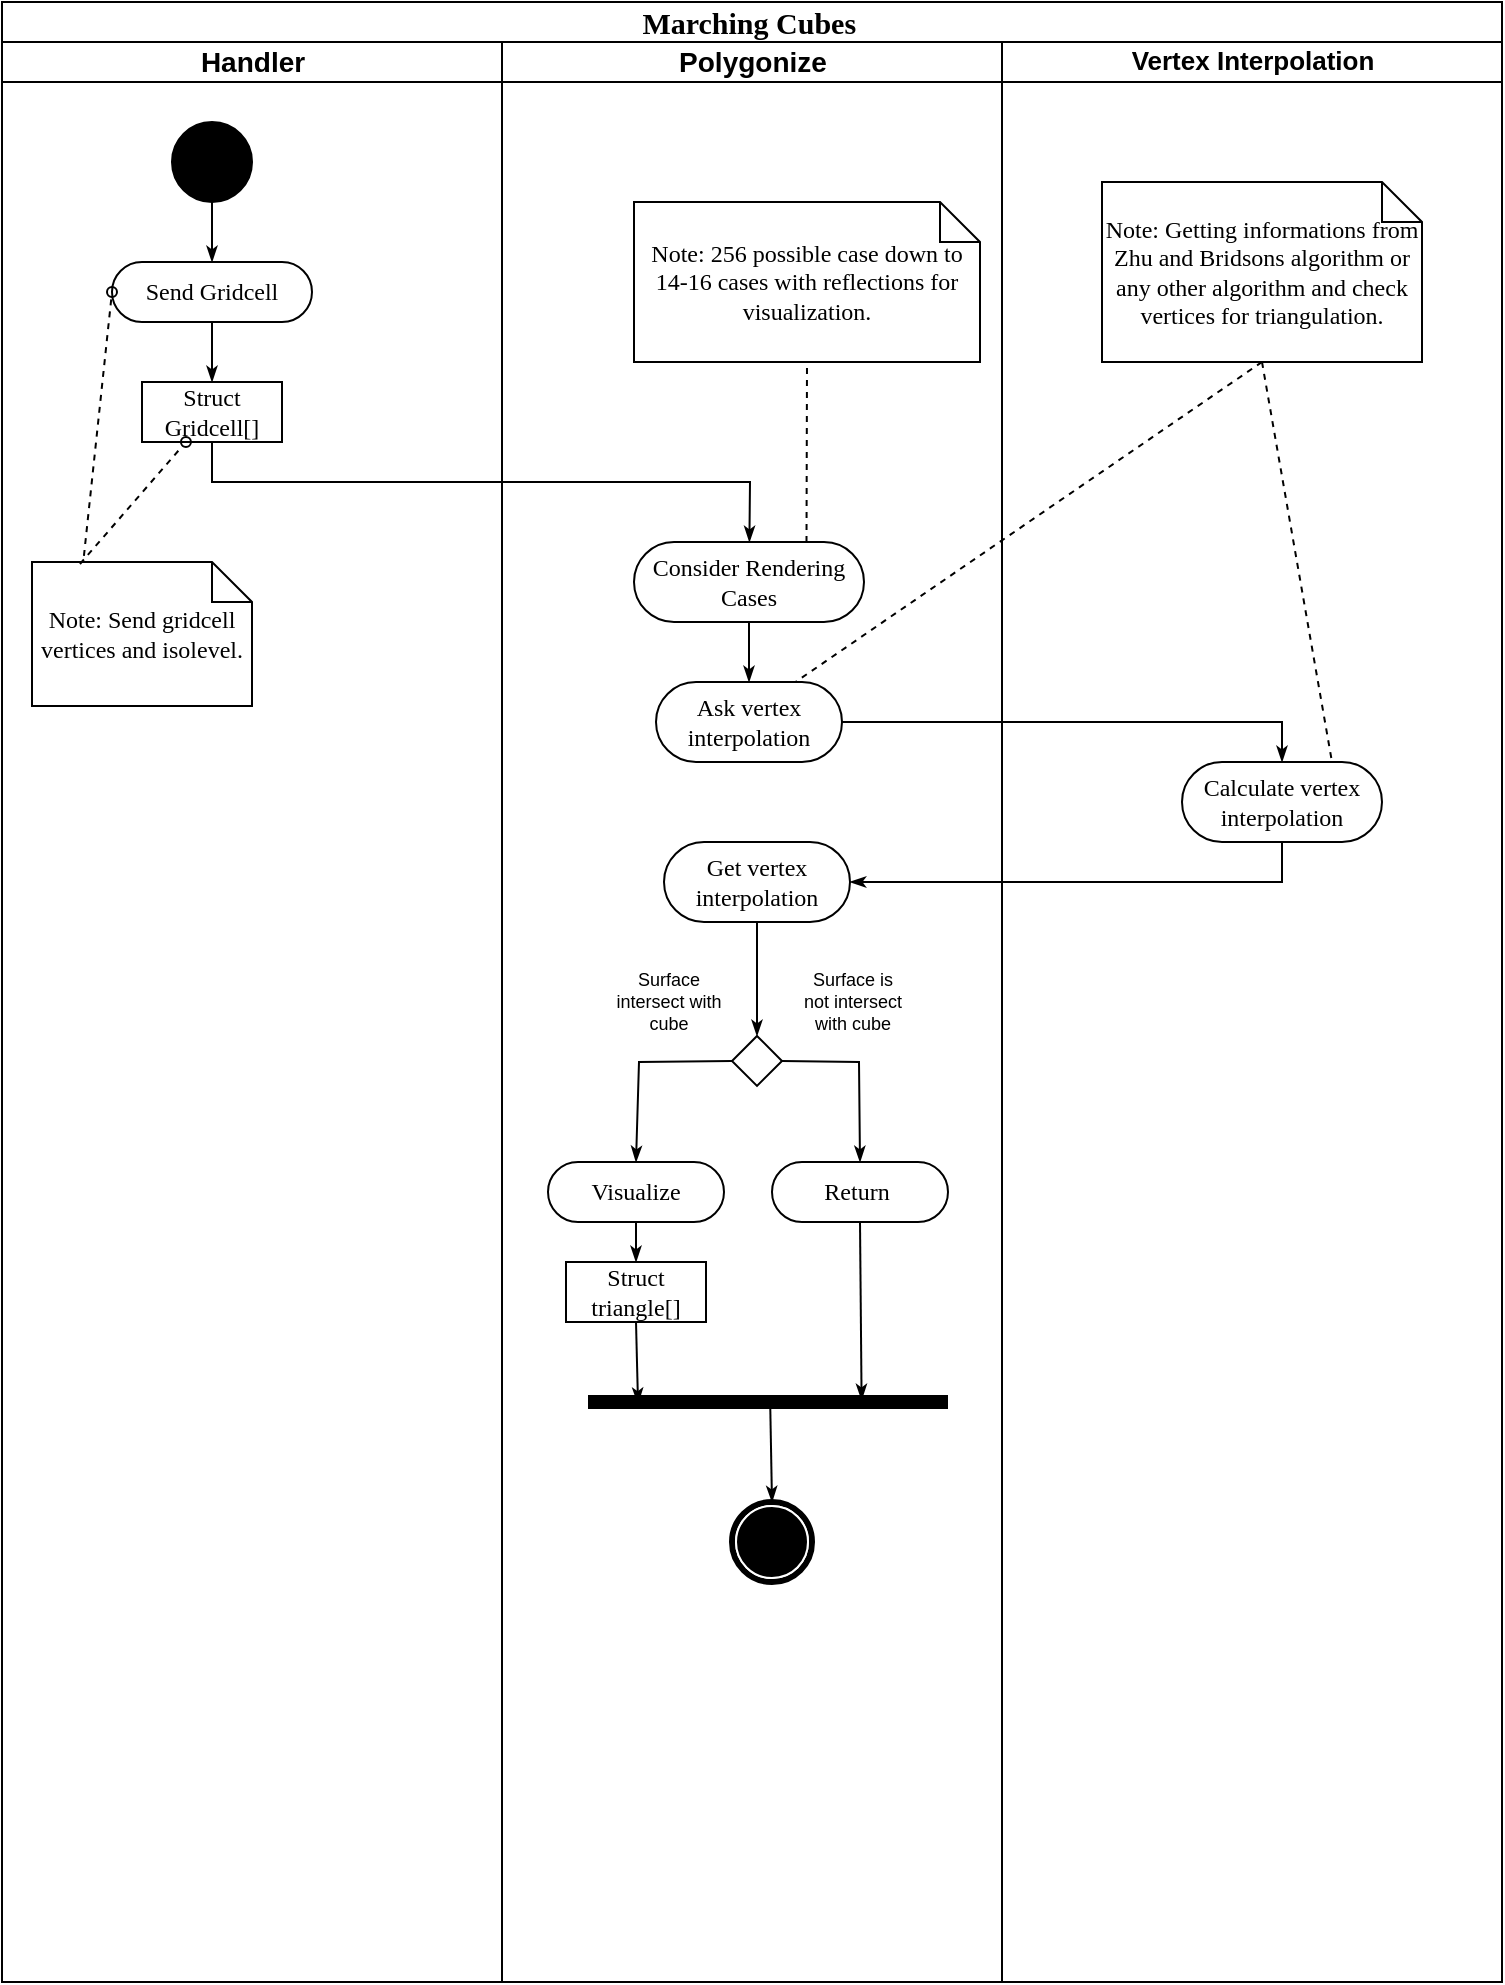 <mxfile version="12.4.3" type="device" pages="1"><diagram name="Page-1" id="0783ab3e-0a74-02c8-0abd-f7b4e66b4bec"><mxGraphModel dx="1422" dy="713" grid="1" gridSize="10" guides="1" tooltips="1" connect="1" arrows="1" fold="1" page="1" pageScale="1" pageWidth="850" pageHeight="1100" background="#ffffff" math="0" shadow="0"><root><mxCell id="0"/><mxCell id="1" parent="0"/><mxCell id="1c1d494c118603dd-1" value="&lt;font style=&quot;font-size: 15px&quot;&gt;Marching Cubes&amp;nbsp;&lt;/font&gt;" style="swimlane;html=1;childLayout=stackLayout;startSize=20;rounded=0;shadow=0;comic=0;labelBackgroundColor=none;strokeWidth=1;fontFamily=Verdana;fontSize=12;align=center;" parent="1" vertex="1"><mxGeometry x="40" y="20" width="750" height="990" as="geometry"/></mxCell><mxCell id="1c1d494c118603dd-2" value="&lt;font style=&quot;font-size: 14px&quot;&gt;Handler&lt;/font&gt;" style="swimlane;html=1;startSize=20;" parent="1c1d494c118603dd-1" vertex="1"><mxGeometry y="20" width="250" height="970" as="geometry"/></mxCell><mxCell id="1c1d494c118603dd-34" style="edgeStyle=none;rounded=0;html=1;labelBackgroundColor=none;startArrow=none;startFill=0;startSize=5;endArrow=classicThin;endFill=1;endSize=5;jettySize=auto;orthogonalLoop=1;strokeWidth=1;fontFamily=Verdana;fontSize=12;exitX=0.5;exitY=1;exitDx=0;exitDy=0;" parent="1c1d494c118603dd-2" source="60571a20871a0731-8" target="1c1d494c118603dd-10" edge="1"><mxGeometry relative="1" as="geometry"><mxPoint x="148.75" y="250" as="sourcePoint"/></mxGeometry></mxCell><mxCell id="1c1d494c118603dd-10" value="Struct Gridcell[]" style="rounded=0;whiteSpace=wrap;html=1;shadow=0;comic=0;labelBackgroundColor=none;strokeWidth=1;fontFamily=Verdana;fontSize=12;align=center;arcSize=50;" parent="1c1d494c118603dd-2" vertex="1"><mxGeometry x="70" y="170" width="70" height="30" as="geometry"/></mxCell><mxCell id="60571a20871a0731-4" value="" style="ellipse;whiteSpace=wrap;html=1;rounded=0;shadow=0;comic=0;labelBackgroundColor=none;strokeWidth=1;fillColor=#000000;fontFamily=Verdana;fontSize=12;align=center;" parent="1c1d494c118603dd-2" vertex="1"><mxGeometry x="85" y="40" width="40" height="40" as="geometry"/></mxCell><mxCell id="60571a20871a0731-8" value="Send Gridcell" style="rounded=1;whiteSpace=wrap;html=1;shadow=0;comic=0;labelBackgroundColor=none;strokeWidth=1;fontFamily=Verdana;fontSize=12;align=center;arcSize=50;" parent="1c1d494c118603dd-2" vertex="1"><mxGeometry x="55" y="110" width="100" height="30" as="geometry"/></mxCell><mxCell id="1c1d494c118603dd-27" style="edgeStyle=orthogonalEdgeStyle;rounded=0;html=1;labelBackgroundColor=none;startArrow=none;startFill=0;startSize=5;endArrow=classicThin;endFill=1;endSize=5;jettySize=auto;orthogonalLoop=1;strokeWidth=1;fontFamily=Verdana;fontSize=12" parent="1c1d494c118603dd-2" source="60571a20871a0731-4" target="60571a20871a0731-8" edge="1"><mxGeometry relative="1" as="geometry"/></mxCell><mxCell id="1c1d494c118603dd-21" value="Note: Send gridcell vertices and isolevel." style="shape=note;whiteSpace=wrap;html=1;rounded=0;shadow=0;comic=0;labelBackgroundColor=none;strokeWidth=1;fontFamily=Verdana;fontSize=12;align=center;size=20;" parent="1c1d494c118603dd-2" vertex="1"><mxGeometry x="15" y="260" width="110" height="72" as="geometry"/></mxCell><mxCell id="1c1d494c118603dd-46" style="edgeStyle=none;rounded=0;html=1;labelBackgroundColor=none;startArrow=none;startFill=0;startSize=5;endArrow=oval;endFill=0;endSize=5;jettySize=auto;orthogonalLoop=1;strokeWidth=1;fontFamily=Verdana;fontSize=12;dashed=1;entryX=0;entryY=0.5;entryDx=0;entryDy=0;exitX=0.236;exitY=-0.042;exitDx=0;exitDy=0;exitPerimeter=0;" parent="1c1d494c118603dd-2" source="1c1d494c118603dd-21" target="60571a20871a0731-8" edge="1"><mxGeometry relative="1" as="geometry"><mxPoint x="90" y="230.102" as="targetPoint"/><mxPoint x="40" y="250" as="sourcePoint"/></mxGeometry></mxCell><mxCell id="1c1d494c118603dd-47" style="edgeStyle=none;rounded=0;html=1;dashed=1;labelBackgroundColor=none;startArrow=none;startFill=0;startSize=5;endArrow=oval;endFill=0;endSize=5;jettySize=auto;orthogonalLoop=1;strokeWidth=1;fontFamily=Verdana;fontSize=12;exitX=0.218;exitY=0.014;exitDx=0;exitDy=0;exitPerimeter=0;" parent="1c1d494c118603dd-2" source="1c1d494c118603dd-21" target="1c1d494c118603dd-10" edge="1"><mxGeometry relative="1" as="geometry"/></mxCell><mxCell id="1c1d494c118603dd-3" value="&lt;font style=&quot;font-size: 14px&quot;&gt;Polygonize&lt;/font&gt;" style="swimlane;html=1;startSize=20;" parent="1c1d494c118603dd-1" vertex="1"><mxGeometry x="250" y="20" width="250" height="970" as="geometry"/></mxCell><mxCell id="1c1d494c118603dd-7" value="Consider Rendering Cases" style="rounded=1;whiteSpace=wrap;html=1;shadow=0;comic=0;labelBackgroundColor=none;strokeWidth=1;fontFamily=Verdana;fontSize=12;align=center;arcSize=50;" parent="1c1d494c118603dd-3" vertex="1"><mxGeometry x="66" y="250" width="115" height="40" as="geometry"/></mxCell><mxCell id="Eoc1qnh-sB_IrAHV5-r7-6" value="" style="rhombus;whiteSpace=wrap;html=1;strokeWidth=1;" parent="1c1d494c118603dd-3" vertex="1"><mxGeometry x="115" y="496.97" width="25" height="25" as="geometry"/></mxCell><mxCell id="Eoc1qnh-sB_IrAHV5-r7-9" value="&lt;font style=&quot;font-size: 9px&quot;&gt;Surface intersect with cube&lt;/font&gt;" style="text;html=1;strokeColor=none;fillColor=none;align=center;verticalAlign=middle;whiteSpace=wrap;rounded=0;fontSize=9;" parent="1c1d494c118603dd-3" vertex="1"><mxGeometry x="56" y="460" width="55" height="40" as="geometry"/></mxCell><mxCell id="Eoc1qnh-sB_IrAHV5-r7-10" value="&lt;font style=&quot;font-size: 9px;&quot;&gt;Surface is not intersect with cube&lt;/font&gt;" style="text;html=1;strokeColor=none;fillColor=none;align=center;verticalAlign=middle;whiteSpace=wrap;rounded=0;fontSize=9;" parent="1c1d494c118603dd-3" vertex="1"><mxGeometry x="148.5" y="460" width="53" height="40" as="geometry"/></mxCell><mxCell id="Eoc1qnh-sB_IrAHV5-r7-12" value="Ask vertex interpolation" style="rounded=1;whiteSpace=wrap;html=1;shadow=0;comic=0;labelBackgroundColor=none;strokeWidth=1;fontFamily=Verdana;fontSize=12;align=center;arcSize=50;" parent="1c1d494c118603dd-3" vertex="1"><mxGeometry x="77" y="320" width="93" height="40" as="geometry"/></mxCell><mxCell id="Eoc1qnh-sB_IrAHV5-r7-13" style="edgeStyle=none;rounded=0;html=1;labelBackgroundColor=none;startArrow=none;startFill=0;startSize=5;endArrow=classicThin;endFill=1;endSize=5;jettySize=auto;orthogonalLoop=1;strokeWidth=1;fontFamily=Verdana;fontSize=12;entryX=0.5;entryY=0;entryDx=0;entryDy=0;exitX=0.5;exitY=1;exitDx=0;exitDy=0;" parent="1c1d494c118603dd-3" source="1c1d494c118603dd-7" target="Eoc1qnh-sB_IrAHV5-r7-12" edge="1"><mxGeometry relative="1" as="geometry"><mxPoint x="-100" y="198.241" as="sourcePoint"/><mxPoint x="85" y="215.37" as="targetPoint"/></mxGeometry></mxCell><mxCell id="Eoc1qnh-sB_IrAHV5-r7-16" value="Get vertex interpolation" style="rounded=1;whiteSpace=wrap;html=1;shadow=0;comic=0;labelBackgroundColor=none;strokeWidth=1;fontFamily=Verdana;fontSize=12;align=center;arcSize=50;" parent="1c1d494c118603dd-3" vertex="1"><mxGeometry x="81" y="400" width="93" height="40" as="geometry"/></mxCell><mxCell id="Eoc1qnh-sB_IrAHV5-r7-4" style="edgeStyle=none;rounded=0;html=1;labelBackgroundColor=none;startArrow=none;startFill=0;startSize=5;endArrow=classicThin;endFill=1;endSize=5;jettySize=auto;orthogonalLoop=1;strokeWidth=1;fontFamily=Verdana;fontSize=12;entryX=0.5;entryY=0;entryDx=0;entryDy=0;exitX=0.5;exitY=1;exitDx=0;exitDy=0;" parent="1c1d494c118603dd-3" source="Eoc1qnh-sB_IrAHV5-r7-16" target="Eoc1qnh-sB_IrAHV5-r7-6" edge="1"><mxGeometry relative="1" as="geometry"><mxPoint x="350" y="420" as="sourcePoint"/><mxPoint x="125.9" y="350.14" as="targetPoint"/></mxGeometry></mxCell><mxCell id="Eoc1qnh-sB_IrAHV5-r7-19" value="Visualize" style="rounded=1;whiteSpace=wrap;html=1;shadow=0;comic=0;labelBackgroundColor=none;strokeWidth=1;fontFamily=Verdana;fontSize=12;align=center;arcSize=50;" parent="1c1d494c118603dd-3" vertex="1"><mxGeometry x="23" y="560" width="88" height="30" as="geometry"/></mxCell><mxCell id="Eoc1qnh-sB_IrAHV5-r7-20" value="Return&amp;nbsp;" style="rounded=1;whiteSpace=wrap;html=1;shadow=0;comic=0;labelBackgroundColor=none;strokeWidth=1;fontFamily=Verdana;fontSize=12;align=center;arcSize=50;" parent="1c1d494c118603dd-3" vertex="1"><mxGeometry x="135" y="560" width="88" height="30" as="geometry"/></mxCell><mxCell id="Eoc1qnh-sB_IrAHV5-r7-7" style="edgeStyle=none;rounded=0;html=1;labelBackgroundColor=none;startArrow=none;startFill=0;startSize=5;endArrow=classicThin;endFill=1;endSize=5;jettySize=auto;orthogonalLoop=1;strokeWidth=1;fontFamily=Verdana;fontSize=12;exitX=0;exitY=0.5;exitDx=0;exitDy=0;entryX=0.5;entryY=0;entryDx=0;entryDy=0;" parent="1c1d494c118603dd-3" source="Eoc1qnh-sB_IrAHV5-r7-6" target="Eoc1qnh-sB_IrAHV5-r7-19" edge="1"><mxGeometry relative="1" as="geometry"><mxPoint x="108.5" y="510" as="sourcePoint"/><mxPoint x="68.5" y="550" as="targetPoint"/><Array as="points"><mxPoint x="68.5" y="510"/></Array></mxGeometry></mxCell><mxCell id="Eoc1qnh-sB_IrAHV5-r7-8" style="edgeStyle=none;rounded=0;html=1;labelBackgroundColor=none;startArrow=none;startFill=0;startSize=5;endArrow=classicThin;endFill=1;endSize=5;jettySize=auto;orthogonalLoop=1;strokeWidth=1;fontFamily=Verdana;fontSize=12;exitX=1;exitY=0.5;exitDx=0;exitDy=0;entryX=0.5;entryY=0;entryDx=0;entryDy=0;" parent="1c1d494c118603dd-3" source="Eoc1qnh-sB_IrAHV5-r7-6" target="Eoc1qnh-sB_IrAHV5-r7-20" edge="1"><mxGeometry relative="1" as="geometry"><mxPoint x="118.5" y="520" as="sourcePoint"/><mxPoint x="178.5" y="550" as="targetPoint"/><Array as="points"><mxPoint x="178.5" y="510"/></Array></mxGeometry></mxCell><mxCell id="60571a20871a0731-5" value="" style="shape=mxgraph.bpmn.shape;html=1;verticalLabelPosition=bottom;labelBackgroundColor=#ffffff;verticalAlign=top;perimeter=ellipsePerimeter;outline=end;symbol=terminate;rounded=0;shadow=0;comic=0;strokeWidth=1;fontFamily=Verdana;fontSize=12;align=center;" parent="1c1d494c118603dd-3" vertex="1"><mxGeometry x="115" y="730" width="40" height="40" as="geometry"/></mxCell><mxCell id="Eoc1qnh-sB_IrAHV5-r7-21" value="" style="line;strokeWidth=7;fillColor=none;align=left;verticalAlign=middle;spacingTop=-1;spacingLeft=3;spacingRight=3;rotatable=0;labelPosition=right;points=[];portConstraint=eastwest;" parent="1c1d494c118603dd-3" vertex="1"><mxGeometry x="43" y="670" width="180" height="20" as="geometry"/></mxCell><mxCell id="1c1d494c118603dd-45" style="edgeStyle=none;rounded=0;html=1;labelBackgroundColor=none;startArrow=none;startFill=0;startSize=5;endArrow=classicThin;endFill=1;endSize=5;jettySize=auto;orthogonalLoop=1;strokeWidth=1;fontFamily=Verdana;fontSize=12;exitX=0.506;exitY=0.479;exitDx=0;exitDy=0;exitPerimeter=0;entryX=0.5;entryY=0;entryDx=0;entryDy=0;" parent="1c1d494c118603dd-3" source="Eoc1qnh-sB_IrAHV5-r7-21" target="60571a20871a0731-5" edge="1"><mxGeometry relative="1" as="geometry"><mxPoint x="137" y="670" as="sourcePoint"/><mxPoint x="138" y="720" as="targetPoint"/></mxGeometry></mxCell><mxCell id="Eoc1qnh-sB_IrAHV5-r7-23" style="edgeStyle=none;rounded=0;html=1;labelBackgroundColor=none;startArrow=none;startFill=0;startSize=5;endArrow=classicThin;endFill=1;endSize=5;jettySize=auto;orthogonalLoop=1;strokeWidth=1;fontFamily=Verdana;fontSize=12;exitX=0.5;exitY=1;exitDx=0;exitDy=0;entryX=0.76;entryY=0.45;entryDx=0;entryDy=0;entryPerimeter=0;" parent="1c1d494c118603dd-3" source="Eoc1qnh-sB_IrAHV5-r7-20" target="Eoc1qnh-sB_IrAHV5-r7-21" edge="1"><mxGeometry relative="1" as="geometry"><mxPoint x="155.58" y="669.58" as="sourcePoint"/><mxPoint x="155" y="750" as="targetPoint"/></mxGeometry></mxCell><mxCell id="Eoc1qnh-sB_IrAHV5-r7-2" value="Struct triangle[]" style="rounded=0;whiteSpace=wrap;html=1;shadow=0;comic=0;labelBackgroundColor=none;strokeWidth=1;fontFamily=Verdana;fontSize=12;align=center;arcSize=50;" parent="1c1d494c118603dd-3" vertex="1"><mxGeometry x="32" y="610" width="70" height="30" as="geometry"/></mxCell><mxCell id="Eoc1qnh-sB_IrAHV5-r7-22" style="edgeStyle=none;rounded=0;html=1;labelBackgroundColor=none;startArrow=none;startFill=0;startSize=5;endArrow=classicThin;endFill=1;endSize=5;jettySize=auto;orthogonalLoop=1;strokeWidth=1;fontFamily=Verdana;fontSize=12;exitX=0.5;exitY=1;exitDx=0;exitDy=0;entryX=0.5;entryY=0;entryDx=0;entryDy=0;" parent="1c1d494c118603dd-3" source="Eoc1qnh-sB_IrAHV5-r7-19" target="Eoc1qnh-sB_IrAHV5-r7-2" edge="1"><mxGeometry relative="1" as="geometry"><mxPoint x="44.58" y="669.58" as="sourcePoint"/><mxPoint x="44" y="750" as="targetPoint"/></mxGeometry></mxCell><mxCell id="Eoc1qnh-sB_IrAHV5-r7-24" style="edgeStyle=none;rounded=0;html=1;labelBackgroundColor=none;startArrow=none;startFill=0;startSize=5;endArrow=classicThin;endFill=1;endSize=5;jettySize=auto;orthogonalLoop=1;strokeWidth=1;fontFamily=Verdana;fontSize=12;exitX=0.5;exitY=1;exitDx=0;exitDy=0;entryX=0.139;entryY=0.545;entryDx=0;entryDy=0;entryPerimeter=0;" parent="1c1d494c118603dd-3" source="Eoc1qnh-sB_IrAHV5-r7-2" target="Eoc1qnh-sB_IrAHV5-r7-21" edge="1"><mxGeometry relative="1" as="geometry"><mxPoint x="77" y="600" as="sourcePoint"/><mxPoint x="77" y="620" as="targetPoint"/></mxGeometry></mxCell><mxCell id="v5lr7bBvockY5O7Us8n9-2" value="" style="endArrow=none;dashed=1;html=1;entryX=0.5;entryY=1;entryDx=0;entryDy=0;entryPerimeter=0;exitX=0.75;exitY=0;exitDx=0;exitDy=0;" parent="1c1d494c118603dd-3" target="v5lr7bBvockY5O7Us8n9-1" edge="1" source="1c1d494c118603dd-7"><mxGeometry width="50" height="50" relative="1" as="geometry"><mxPoint x="173" y="190" as="sourcePoint"/><mxPoint x="223" y="140" as="targetPoint"/></mxGeometry></mxCell><mxCell id="v5lr7bBvockY5O7Us8n9-1" value="Note: 256 possible case down to 14-16 cases with reflections for visualization." style="shape=note;whiteSpace=wrap;html=1;rounded=0;shadow=0;comic=0;labelBackgroundColor=none;strokeWidth=1;fontFamily=Verdana;fontSize=12;align=center;size=20;" parent="1c1d494c118603dd-3" vertex="1"><mxGeometry x="66" y="80" width="173" height="80" as="geometry"/></mxCell><mxCell id="1c1d494c118603dd-4" value="&lt;pre style=&quot;line-height: 15.6px ; font-family: &amp;#34;courier&amp;#34; , monospace ; font-weight: 400&quot;&gt;&lt;span style=&quot;font-family: &amp;#34;helvetica&amp;#34; ; font-weight: 700 ; white-space: nowrap ; background-color: rgb(255 , 255 , 255)&quot;&gt;&lt;font style=&quot;font-size: 13px&quot;&gt;Vertex Interpolation&lt;/font&gt;&lt;/span&gt;&lt;font size=&quot;2&quot; style=&quot;background-color: rgb(255 , 255 , 255)&quot;&gt;&lt;br&gt;&lt;/font&gt;&lt;/pre&gt;" style="swimlane;html=1;startSize=20;" parent="1c1d494c118603dd-1" vertex="1"><mxGeometry x="500" y="20" width="250" height="970" as="geometry"/></mxCell><mxCell id="Eoc1qnh-sB_IrAHV5-r7-11" value="Calculate vertex interpolation" style="rounded=1;whiteSpace=wrap;html=1;shadow=0;comic=0;labelBackgroundColor=none;strokeWidth=1;fontFamily=Verdana;fontSize=12;align=center;arcSize=50;" parent="1c1d494c118603dd-4" vertex="1"><mxGeometry x="90" y="360" width="100" height="40" as="geometry"/></mxCell><mxCell id="v5lr7bBvockY5O7Us8n9-3" value="Note: Getting informations from Zhu and Bridsons algorithm or any other algorithm and check vertices for triangulation." style="shape=note;whiteSpace=wrap;html=1;rounded=0;shadow=0;comic=0;labelBackgroundColor=none;strokeWidth=1;fontFamily=Verdana;fontSize=12;align=center;size=20;" parent="1c1d494c118603dd-4" vertex="1"><mxGeometry x="50" y="70" width="160" height="90" as="geometry"/></mxCell><mxCell id="v5lr7bBvockY5O7Us8n9-4" value="" style="endArrow=none;dashed=1;html=1;exitX=0.5;exitY=1;exitDx=0;exitDy=0;exitPerimeter=0;entryX=0.75;entryY=0;entryDx=0;entryDy=0;" parent="1c1d494c118603dd-4" source="v5lr7bBvockY5O7Us8n9-3" target="Eoc1qnh-sB_IrAHV5-r7-11" edge="1"><mxGeometry width="50" height="50" relative="1" as="geometry"><mxPoint x="110" y="430" as="sourcePoint"/><mxPoint x="160" y="380" as="targetPoint"/></mxGeometry></mxCell><mxCell id="1c1d494c118603dd-35" style="edgeStyle=none;rounded=0;html=1;labelBackgroundColor=none;startArrow=none;startFill=0;startSize=5;endArrow=classicThin;endFill=1;endSize=5;jettySize=auto;orthogonalLoop=1;strokeWidth=1;fontFamily=Verdana;fontSize=12" parent="1c1d494c118603dd-1" source="1c1d494c118603dd-10" target="1c1d494c118603dd-7" edge="1"><mxGeometry relative="1" as="geometry"><Array as="points"><mxPoint x="105" y="240"/><mxPoint x="374" y="240"/></Array></mxGeometry></mxCell><mxCell id="Eoc1qnh-sB_IrAHV5-r7-15" style="edgeStyle=none;rounded=0;html=1;labelBackgroundColor=none;startArrow=none;startFill=0;startSize=5;endArrow=classicThin;endFill=1;endSize=5;jettySize=auto;orthogonalLoop=1;strokeWidth=1;fontFamily=Verdana;fontSize=12;entryX=0.5;entryY=0;entryDx=0;entryDy=0;exitX=1;exitY=0.5;exitDx=0;exitDy=0;" parent="1c1d494c118603dd-1" source="Eoc1qnh-sB_IrAHV5-r7-12" target="Eoc1qnh-sB_IrAHV5-r7-11" edge="1"><mxGeometry relative="1" as="geometry"><mxPoint x="150" y="218.241" as="sourcePoint"/><mxPoint x="335" y="235.37" as="targetPoint"/><Array as="points"><mxPoint x="640" y="360"/></Array></mxGeometry></mxCell><mxCell id="Eoc1qnh-sB_IrAHV5-r7-17" style="edgeStyle=none;rounded=0;html=1;labelBackgroundColor=none;startArrow=none;startFill=0;startSize=5;endArrow=classicThin;endFill=1;endSize=5;jettySize=auto;orthogonalLoop=1;strokeWidth=1;fontFamily=Verdana;fontSize=12;entryX=1;entryY=0.5;entryDx=0;entryDy=0;" parent="1c1d494c118603dd-1" target="Eoc1qnh-sB_IrAHV5-r7-16" edge="1"><mxGeometry relative="1" as="geometry"><mxPoint x="640" y="420" as="sourcePoint"/><mxPoint x="379.5" y="465" as="targetPoint"/><Array as="points"><mxPoint x="640" y="440"/></Array></mxGeometry></mxCell><mxCell id="v5lr7bBvockY5O7Us8n9-5" value="" style="endArrow=none;dashed=1;html=1;exitX=0.5;exitY=1;exitDx=0;exitDy=0;exitPerimeter=0;entryX=0.75;entryY=0;entryDx=0;entryDy=0;" parent="1c1d494c118603dd-1" target="Eoc1qnh-sB_IrAHV5-r7-12" edge="1" source="v5lr7bBvockY5O7Us8n9-3"><mxGeometry width="50" height="50" relative="1" as="geometry"><mxPoint x="640" y="480" as="sourcePoint"/><mxPoint x="430" y="330" as="targetPoint"/></mxGeometry></mxCell></root></mxGraphModel></diagram></mxfile>